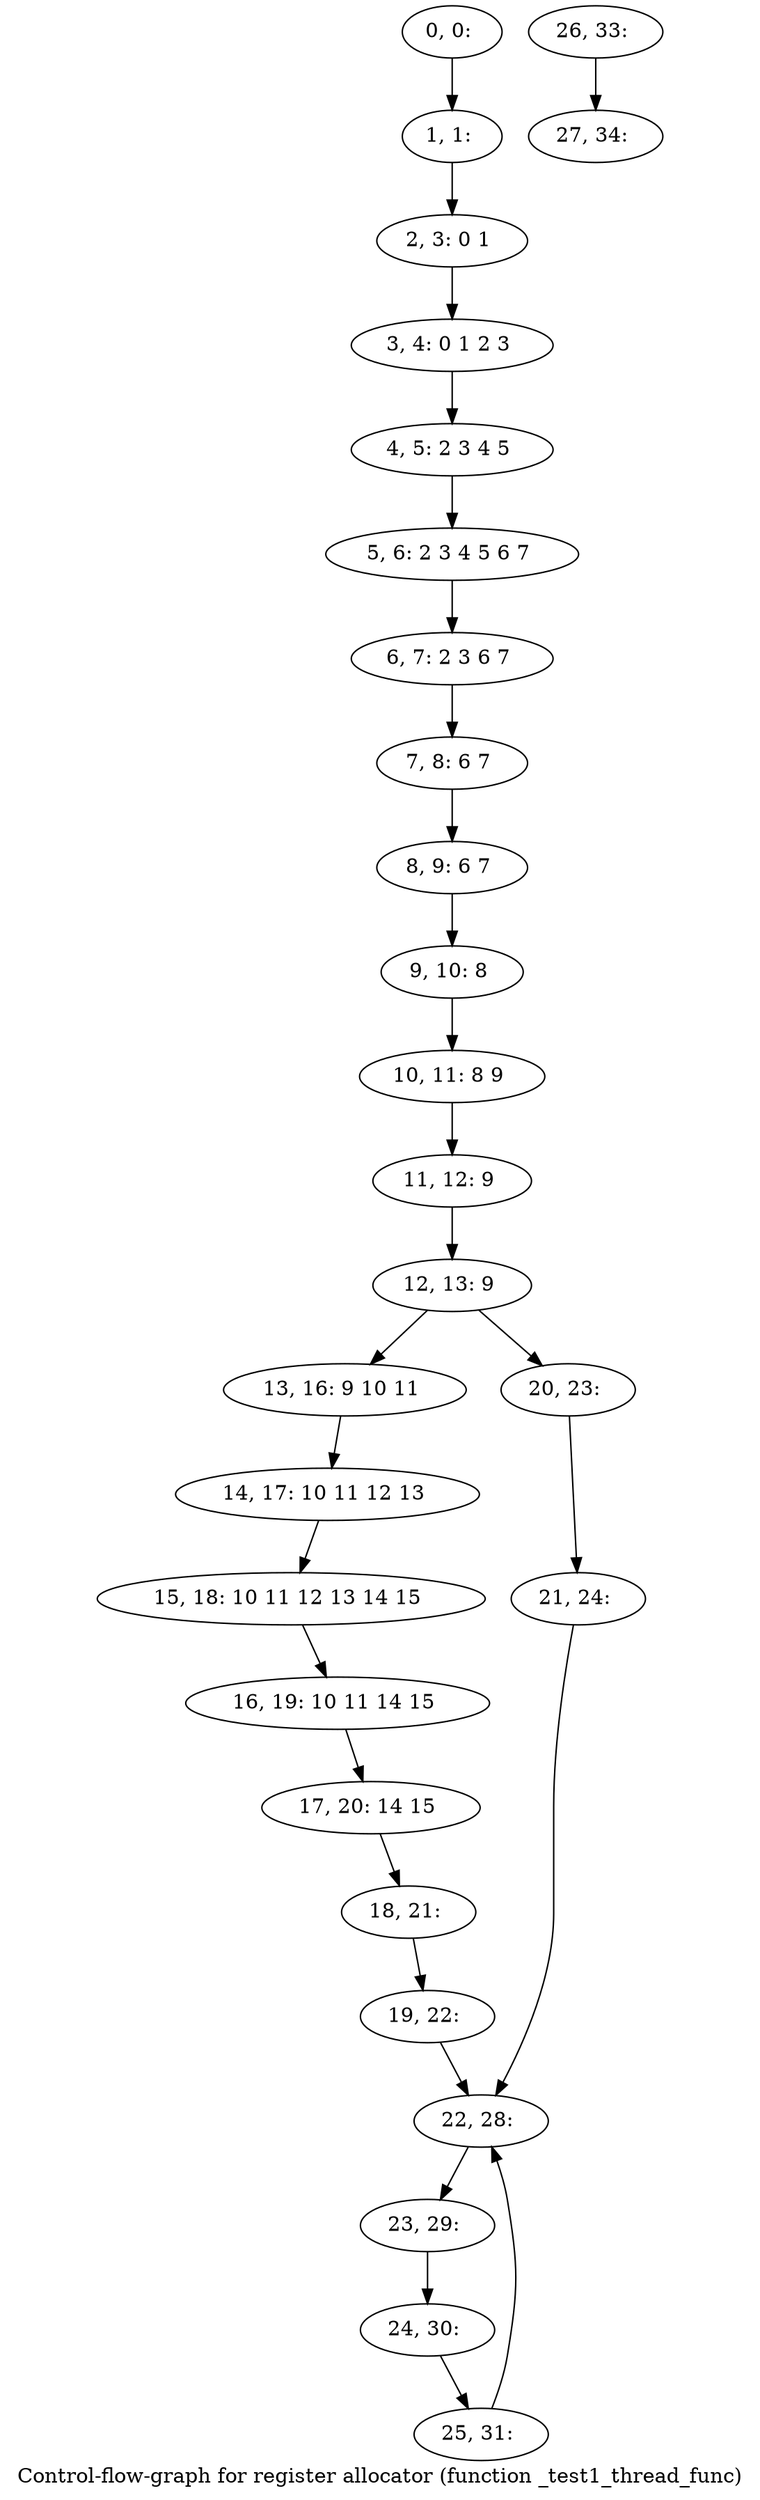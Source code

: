 digraph G {
graph [label="Control-flow-graph for register allocator (function _test1_thread_func)"]
0[label="0, 0: "];
1[label="1, 1: "];
2[label="2, 3: 0 1 "];
3[label="3, 4: 0 1 2 3 "];
4[label="4, 5: 2 3 4 5 "];
5[label="5, 6: 2 3 4 5 6 7 "];
6[label="6, 7: 2 3 6 7 "];
7[label="7, 8: 6 7 "];
8[label="8, 9: 6 7 "];
9[label="9, 10: 8 "];
10[label="10, 11: 8 9 "];
11[label="11, 12: 9 "];
12[label="12, 13: 9 "];
13[label="13, 16: 9 10 11 "];
14[label="14, 17: 10 11 12 13 "];
15[label="15, 18: 10 11 12 13 14 15 "];
16[label="16, 19: 10 11 14 15 "];
17[label="17, 20: 14 15 "];
18[label="18, 21: "];
19[label="19, 22: "];
20[label="20, 23: "];
21[label="21, 24: "];
22[label="22, 28: "];
23[label="23, 29: "];
24[label="24, 30: "];
25[label="25, 31: "];
26[label="26, 33: "];
27[label="27, 34: "];
0->1 ;
1->2 ;
2->3 ;
3->4 ;
4->5 ;
5->6 ;
6->7 ;
7->8 ;
8->9 ;
9->10 ;
10->11 ;
11->12 ;
12->13 ;
12->20 ;
13->14 ;
14->15 ;
15->16 ;
16->17 ;
17->18 ;
18->19 ;
19->22 ;
20->21 ;
21->22 ;
22->23 ;
23->24 ;
24->25 ;
25->22 ;
26->27 ;
}
